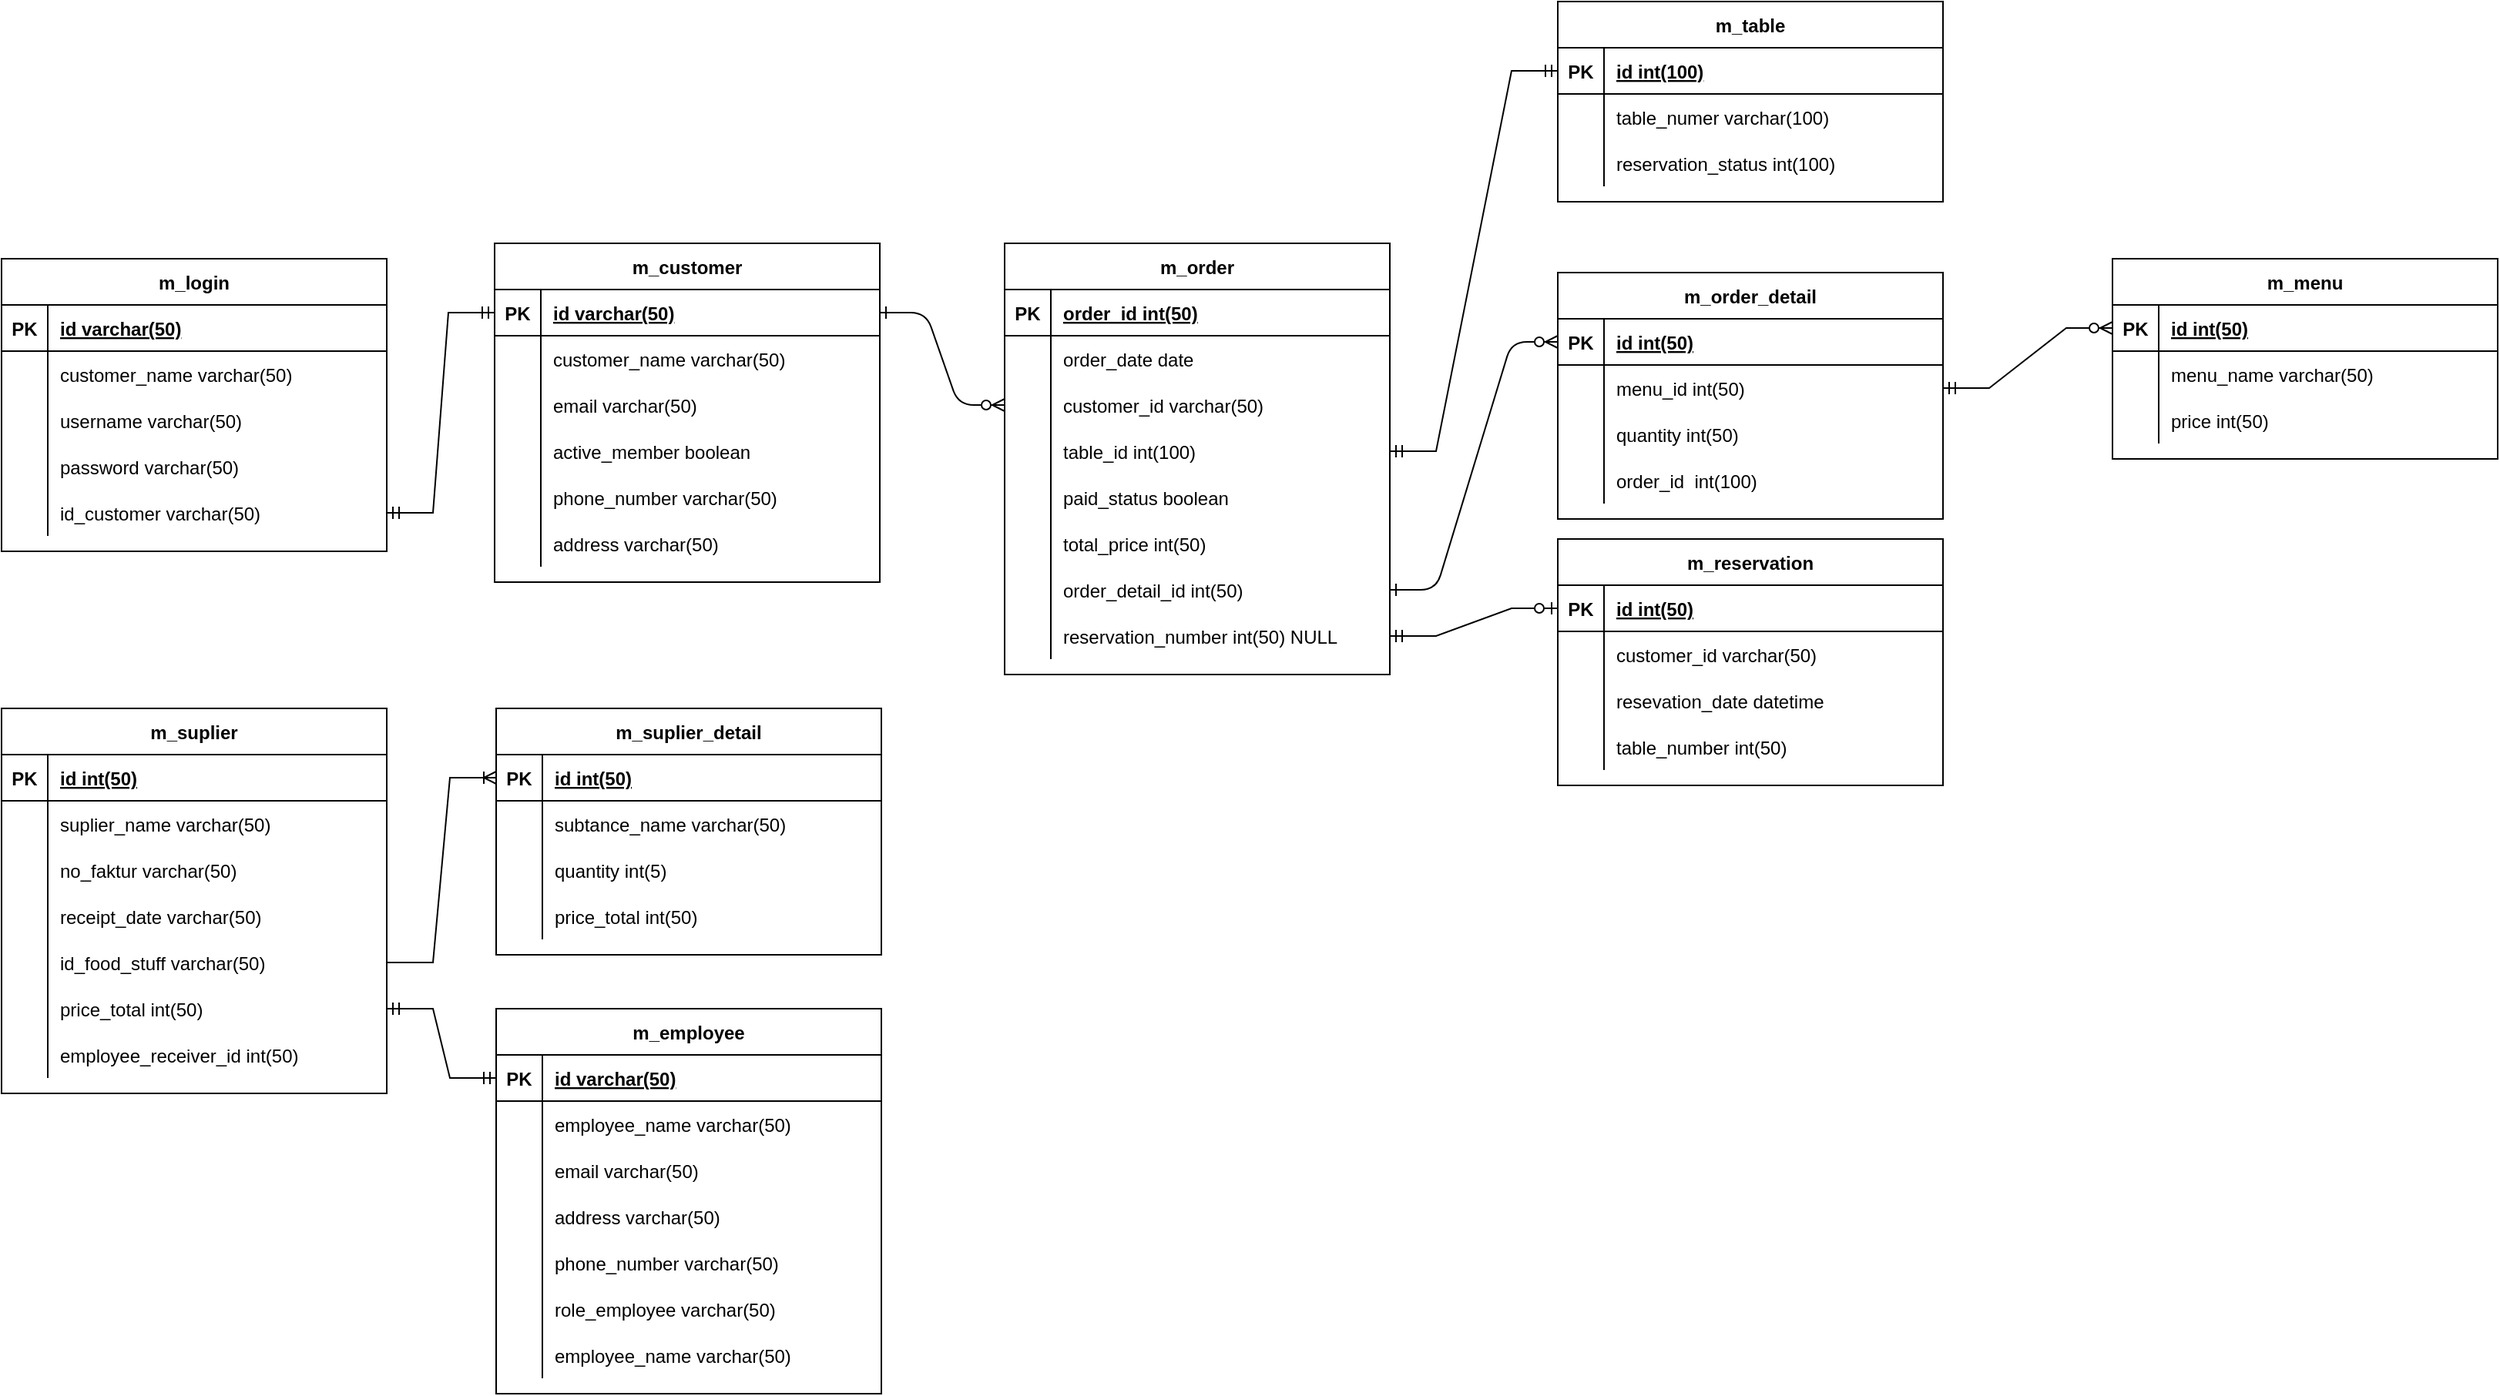<mxfile version="20.3.0" type="device"><diagram id="R2lEEEUBdFMjLlhIrx00" name="Page-1"><mxGraphModel dx="188" dy="641" grid="1" gridSize="10" guides="1" tooltips="1" connect="1" arrows="1" fold="1" page="1" pageScale="1" pageWidth="850" pageHeight="1100" math="0" shadow="0" extFonts="Permanent Marker^https://fonts.googleapis.com/css?family=Permanent+Marker"><root><mxCell id="0"/><mxCell id="1" parent="0"/><mxCell id="PBXeIhSwHvJEunUnLuD1-1" value="" style="edgeStyle=entityRelationEdgeStyle;endArrow=ERzeroToMany;startArrow=ERone;endFill=1;startFill=0;entryX=0;entryY=0.5;entryDx=0;entryDy=0;" parent="1" source="PBXeIhSwHvJEunUnLuD1-24" target="PBXeIhSwHvJEunUnLuD1-419" edge="1"><mxGeometry width="100" height="100" relative="1" as="geometry"><mxPoint x="1440" y="823" as="sourcePoint"/><mxPoint x="1550" y="298.0" as="targetPoint"/></mxGeometry></mxCell><mxCell id="PBXeIhSwHvJEunUnLuD1-2" value="" style="edgeStyle=entityRelationEdgeStyle;endArrow=ERzeroToMany;startArrow=ERone;endFill=1;startFill=0;exitX=1;exitY=0.5;exitDx=0;exitDy=0;" parent="1" source="PBXeIhSwHvJEunUnLuD1-423" target="PBXeIhSwHvJEunUnLuD1-14" edge="1"><mxGeometry width="100" height="100" relative="1" as="geometry"><mxPoint x="1500" y="283" as="sourcePoint"/><mxPoint x="1560" y="308" as="targetPoint"/></mxGeometry></mxCell><mxCell id="PBXeIhSwHvJEunUnLuD1-3" value="m_order" style="shape=table;startSize=30;container=1;collapsible=1;childLayout=tableLayout;fixedRows=1;rowLines=0;fontStyle=1;align=center;resizeLast=1;" parent="1" vertex="1"><mxGeometry x="1551" y="223" width="250" height="280" as="geometry"/></mxCell><mxCell id="PBXeIhSwHvJEunUnLuD1-4" value="" style="shape=partialRectangle;collapsible=0;dropTarget=0;pointerEvents=0;fillColor=none;points=[[0,0.5],[1,0.5]];portConstraint=eastwest;top=0;left=0;right=0;bottom=1;" parent="PBXeIhSwHvJEunUnLuD1-3" vertex="1"><mxGeometry y="30" width="250" height="30" as="geometry"/></mxCell><mxCell id="PBXeIhSwHvJEunUnLuD1-5" value="PK" style="shape=partialRectangle;overflow=hidden;connectable=0;fillColor=none;top=0;left=0;bottom=0;right=0;fontStyle=1;" parent="PBXeIhSwHvJEunUnLuD1-4" vertex="1"><mxGeometry width="30" height="30" as="geometry"><mxRectangle width="30" height="30" as="alternateBounds"/></mxGeometry></mxCell><mxCell id="PBXeIhSwHvJEunUnLuD1-6" value="order_id int(50)" style="shape=partialRectangle;overflow=hidden;connectable=0;fillColor=none;top=0;left=0;bottom=0;right=0;align=left;spacingLeft=6;fontStyle=5;" parent="PBXeIhSwHvJEunUnLuD1-4" vertex="1"><mxGeometry x="30" width="220" height="30" as="geometry"><mxRectangle width="220" height="30" as="alternateBounds"/></mxGeometry></mxCell><mxCell id="PBXeIhSwHvJEunUnLuD1-10" value="" style="shape=partialRectangle;collapsible=0;dropTarget=0;pointerEvents=0;fillColor=none;points=[[0,0.5],[1,0.5]];portConstraint=eastwest;top=0;left=0;right=0;bottom=0;" parent="PBXeIhSwHvJEunUnLuD1-3" vertex="1"><mxGeometry y="60" width="250" height="30" as="geometry"/></mxCell><mxCell id="PBXeIhSwHvJEunUnLuD1-11" value="" style="shape=partialRectangle;overflow=hidden;connectable=0;fillColor=none;top=0;left=0;bottom=0;right=0;" parent="PBXeIhSwHvJEunUnLuD1-10" vertex="1"><mxGeometry width="30" height="30" as="geometry"><mxRectangle width="30" height="30" as="alternateBounds"/></mxGeometry></mxCell><mxCell id="PBXeIhSwHvJEunUnLuD1-12" value="order_date date " style="shape=partialRectangle;overflow=hidden;connectable=0;fillColor=none;top=0;left=0;bottom=0;right=0;align=left;spacingLeft=6;" parent="PBXeIhSwHvJEunUnLuD1-10" vertex="1"><mxGeometry x="30" width="220" height="30" as="geometry"><mxRectangle width="220" height="30" as="alternateBounds"/></mxGeometry></mxCell><mxCell id="PBXeIhSwHvJEunUnLuD1-419" style="shape=partialRectangle;collapsible=0;dropTarget=0;pointerEvents=0;fillColor=none;points=[[0,0.5],[1,0.5]];portConstraint=eastwest;top=0;left=0;right=0;bottom=0;" parent="PBXeIhSwHvJEunUnLuD1-3" vertex="1"><mxGeometry y="90" width="250" height="30" as="geometry"/></mxCell><mxCell id="PBXeIhSwHvJEunUnLuD1-420" style="shape=partialRectangle;overflow=hidden;connectable=0;fillColor=none;top=0;left=0;bottom=0;right=0;" parent="PBXeIhSwHvJEunUnLuD1-419" vertex="1"><mxGeometry width="30" height="30" as="geometry"><mxRectangle width="30" height="30" as="alternateBounds"/></mxGeometry></mxCell><mxCell id="PBXeIhSwHvJEunUnLuD1-421" value="customer_id varchar(50)" style="shape=partialRectangle;overflow=hidden;connectable=0;fillColor=none;top=0;left=0;bottom=0;right=0;align=left;spacingLeft=6;" parent="PBXeIhSwHvJEunUnLuD1-419" vertex="1"><mxGeometry x="30" width="220" height="30" as="geometry"><mxRectangle width="220" height="30" as="alternateBounds"/></mxGeometry></mxCell><mxCell id="PBXeIhSwHvJEunUnLuD1-416" style="shape=partialRectangle;collapsible=0;dropTarget=0;pointerEvents=0;fillColor=none;points=[[0,0.5],[1,0.5]];portConstraint=eastwest;top=0;left=0;right=0;bottom=0;" parent="PBXeIhSwHvJEunUnLuD1-3" vertex="1"><mxGeometry y="120" width="250" height="30" as="geometry"/></mxCell><mxCell id="PBXeIhSwHvJEunUnLuD1-417" style="shape=partialRectangle;overflow=hidden;connectable=0;fillColor=none;top=0;left=0;bottom=0;right=0;" parent="PBXeIhSwHvJEunUnLuD1-416" vertex="1"><mxGeometry width="30" height="30" as="geometry"><mxRectangle width="30" height="30" as="alternateBounds"/></mxGeometry></mxCell><mxCell id="PBXeIhSwHvJEunUnLuD1-418" value="table_id int(100)" style="shape=partialRectangle;overflow=hidden;connectable=0;fillColor=none;top=0;left=0;bottom=0;right=0;align=left;spacingLeft=6;" parent="PBXeIhSwHvJEunUnLuD1-416" vertex="1"><mxGeometry x="30" width="220" height="30" as="geometry"><mxRectangle width="220" height="30" as="alternateBounds"/></mxGeometry></mxCell><mxCell id="PBXeIhSwHvJEunUnLuD1-413" style="shape=partialRectangle;collapsible=0;dropTarget=0;pointerEvents=0;fillColor=none;points=[[0,0.5],[1,0.5]];portConstraint=eastwest;top=0;left=0;right=0;bottom=0;" parent="PBXeIhSwHvJEunUnLuD1-3" vertex="1"><mxGeometry y="150" width="250" height="30" as="geometry"/></mxCell><mxCell id="PBXeIhSwHvJEunUnLuD1-414" style="shape=partialRectangle;overflow=hidden;connectable=0;fillColor=none;top=0;left=0;bottom=0;right=0;" parent="PBXeIhSwHvJEunUnLuD1-413" vertex="1"><mxGeometry width="30" height="30" as="geometry"><mxRectangle width="30" height="30" as="alternateBounds"/></mxGeometry></mxCell><mxCell id="PBXeIhSwHvJEunUnLuD1-415" value="paid_status boolean" style="shape=partialRectangle;overflow=hidden;connectable=0;fillColor=none;top=0;left=0;bottom=0;right=0;align=left;spacingLeft=6;" parent="PBXeIhSwHvJEunUnLuD1-413" vertex="1"><mxGeometry x="30" width="220" height="30" as="geometry"><mxRectangle width="220" height="30" as="alternateBounds"/></mxGeometry></mxCell><mxCell id="PBXeIhSwHvJEunUnLuD1-410" style="shape=partialRectangle;collapsible=0;dropTarget=0;pointerEvents=0;fillColor=none;points=[[0,0.5],[1,0.5]];portConstraint=eastwest;top=0;left=0;right=0;bottom=0;" parent="PBXeIhSwHvJEunUnLuD1-3" vertex="1"><mxGeometry y="180" width="250" height="30" as="geometry"/></mxCell><mxCell id="PBXeIhSwHvJEunUnLuD1-411" style="shape=partialRectangle;overflow=hidden;connectable=0;fillColor=none;top=0;left=0;bottom=0;right=0;" parent="PBXeIhSwHvJEunUnLuD1-410" vertex="1"><mxGeometry width="30" height="30" as="geometry"><mxRectangle width="30" height="30" as="alternateBounds"/></mxGeometry></mxCell><mxCell id="PBXeIhSwHvJEunUnLuD1-412" value="total_price int(50)" style="shape=partialRectangle;overflow=hidden;connectable=0;fillColor=none;top=0;left=0;bottom=0;right=0;align=left;spacingLeft=6;" parent="PBXeIhSwHvJEunUnLuD1-410" vertex="1"><mxGeometry x="30" width="220" height="30" as="geometry"><mxRectangle width="220" height="30" as="alternateBounds"/></mxGeometry></mxCell><mxCell id="PBXeIhSwHvJEunUnLuD1-423" style="shape=partialRectangle;collapsible=0;dropTarget=0;pointerEvents=0;fillColor=none;points=[[0,0.5],[1,0.5]];portConstraint=eastwest;top=0;left=0;right=0;bottom=0;" parent="PBXeIhSwHvJEunUnLuD1-3" vertex="1"><mxGeometry y="210" width="250" height="30" as="geometry"/></mxCell><mxCell id="PBXeIhSwHvJEunUnLuD1-424" style="shape=partialRectangle;overflow=hidden;connectable=0;fillColor=none;top=0;left=0;bottom=0;right=0;" parent="PBXeIhSwHvJEunUnLuD1-423" vertex="1"><mxGeometry width="30" height="30" as="geometry"><mxRectangle width="30" height="30" as="alternateBounds"/></mxGeometry></mxCell><mxCell id="PBXeIhSwHvJEunUnLuD1-425" value="order_detail_id int(50)" style="shape=partialRectangle;overflow=hidden;connectable=0;fillColor=none;top=0;left=0;bottom=0;right=0;align=left;spacingLeft=6;" parent="PBXeIhSwHvJEunUnLuD1-423" vertex="1"><mxGeometry x="30" width="220" height="30" as="geometry"><mxRectangle width="220" height="30" as="alternateBounds"/></mxGeometry></mxCell><mxCell id="PBXeIhSwHvJEunUnLuD1-453" style="shape=partialRectangle;collapsible=0;dropTarget=0;pointerEvents=0;fillColor=none;points=[[0,0.5],[1,0.5]];portConstraint=eastwest;top=0;left=0;right=0;bottom=0;" parent="PBXeIhSwHvJEunUnLuD1-3" vertex="1"><mxGeometry y="240" width="250" height="30" as="geometry"/></mxCell><mxCell id="PBXeIhSwHvJEunUnLuD1-454" style="shape=partialRectangle;overflow=hidden;connectable=0;fillColor=none;top=0;left=0;bottom=0;right=0;" parent="PBXeIhSwHvJEunUnLuD1-453" vertex="1"><mxGeometry width="30" height="30" as="geometry"><mxRectangle width="30" height="30" as="alternateBounds"/></mxGeometry></mxCell><mxCell id="PBXeIhSwHvJEunUnLuD1-455" value="reservation_number int(50) NULL" style="shape=partialRectangle;overflow=hidden;connectable=0;fillColor=none;top=0;left=0;bottom=0;right=0;align=left;spacingLeft=6;" parent="PBXeIhSwHvJEunUnLuD1-453" vertex="1"><mxGeometry x="30" width="220" height="30" as="geometry"><mxRectangle width="220" height="30" as="alternateBounds"/></mxGeometry></mxCell><mxCell id="PBXeIhSwHvJEunUnLuD1-13" value="m_order_detail" style="shape=table;startSize=30;container=1;collapsible=1;childLayout=tableLayout;fixedRows=1;rowLines=0;fontStyle=1;align=center;resizeLast=1;" parent="1" vertex="1"><mxGeometry x="1910" y="242" width="250" height="160" as="geometry"/></mxCell><mxCell id="PBXeIhSwHvJEunUnLuD1-14" value="" style="shape=partialRectangle;collapsible=0;dropTarget=0;pointerEvents=0;fillColor=none;points=[[0,0.5],[1,0.5]];portConstraint=eastwest;top=0;left=0;right=0;bottom=1;" parent="PBXeIhSwHvJEunUnLuD1-13" vertex="1"><mxGeometry y="30" width="250" height="30" as="geometry"/></mxCell><mxCell id="PBXeIhSwHvJEunUnLuD1-15" value="PK" style="shape=partialRectangle;overflow=hidden;connectable=0;fillColor=none;top=0;left=0;bottom=0;right=0;fontStyle=1;" parent="PBXeIhSwHvJEunUnLuD1-14" vertex="1"><mxGeometry width="30" height="30" as="geometry"><mxRectangle width="30" height="30" as="alternateBounds"/></mxGeometry></mxCell><mxCell id="PBXeIhSwHvJEunUnLuD1-16" value="id int(50)" style="shape=partialRectangle;overflow=hidden;connectable=0;fillColor=none;top=0;left=0;bottom=0;right=0;align=left;spacingLeft=6;fontStyle=5;" parent="PBXeIhSwHvJEunUnLuD1-14" vertex="1"><mxGeometry x="30" width="220" height="30" as="geometry"><mxRectangle width="220" height="30" as="alternateBounds"/></mxGeometry></mxCell><mxCell id="PBXeIhSwHvJEunUnLuD1-17" value="" style="shape=partialRectangle;collapsible=0;dropTarget=0;pointerEvents=0;fillColor=none;points=[[0,0.5],[1,0.5]];portConstraint=eastwest;top=0;left=0;right=0;bottom=0;" parent="PBXeIhSwHvJEunUnLuD1-13" vertex="1"><mxGeometry y="60" width="250" height="30" as="geometry"/></mxCell><mxCell id="PBXeIhSwHvJEunUnLuD1-18" value="" style="shape=partialRectangle;overflow=hidden;connectable=0;fillColor=none;top=0;left=0;bottom=0;right=0;" parent="PBXeIhSwHvJEunUnLuD1-17" vertex="1"><mxGeometry width="30" height="30" as="geometry"><mxRectangle width="30" height="30" as="alternateBounds"/></mxGeometry></mxCell><mxCell id="PBXeIhSwHvJEunUnLuD1-19" value="menu_id int(50)" style="shape=partialRectangle;overflow=hidden;connectable=0;fillColor=none;top=0;left=0;bottom=0;right=0;align=left;spacingLeft=6;" parent="PBXeIhSwHvJEunUnLuD1-17" vertex="1"><mxGeometry x="30" width="220" height="30" as="geometry"><mxRectangle width="220" height="30" as="alternateBounds"/></mxGeometry></mxCell><mxCell id="PBXeIhSwHvJEunUnLuD1-20" value="" style="shape=partialRectangle;collapsible=0;dropTarget=0;pointerEvents=0;fillColor=none;points=[[0,0.5],[1,0.5]];portConstraint=eastwest;top=0;left=0;right=0;bottom=0;" parent="PBXeIhSwHvJEunUnLuD1-13" vertex="1"><mxGeometry y="90" width="250" height="30" as="geometry"/></mxCell><mxCell id="PBXeIhSwHvJEunUnLuD1-21" value="" style="shape=partialRectangle;overflow=hidden;connectable=0;fillColor=none;top=0;left=0;bottom=0;right=0;" parent="PBXeIhSwHvJEunUnLuD1-20" vertex="1"><mxGeometry width="30" height="30" as="geometry"><mxRectangle width="30" height="30" as="alternateBounds"/></mxGeometry></mxCell><mxCell id="PBXeIhSwHvJEunUnLuD1-22" value="quantity int(50)" style="shape=partialRectangle;overflow=hidden;connectable=0;fillColor=none;top=0;left=0;bottom=0;right=0;align=left;spacingLeft=6;" parent="PBXeIhSwHvJEunUnLuD1-20" vertex="1"><mxGeometry x="30" width="220" height="30" as="geometry"><mxRectangle width="220" height="30" as="alternateBounds"/></mxGeometry></mxCell><mxCell id="Tgcuxp7xXhAvDJFT4mV--7" style="shape=partialRectangle;collapsible=0;dropTarget=0;pointerEvents=0;fillColor=none;points=[[0,0.5],[1,0.5]];portConstraint=eastwest;top=0;left=0;right=0;bottom=0;" parent="PBXeIhSwHvJEunUnLuD1-13" vertex="1"><mxGeometry y="120" width="250" height="30" as="geometry"/></mxCell><mxCell id="Tgcuxp7xXhAvDJFT4mV--8" style="shape=partialRectangle;overflow=hidden;connectable=0;fillColor=none;top=0;left=0;bottom=0;right=0;" parent="Tgcuxp7xXhAvDJFT4mV--7" vertex="1"><mxGeometry width="30" height="30" as="geometry"><mxRectangle width="30" height="30" as="alternateBounds"/></mxGeometry></mxCell><mxCell id="Tgcuxp7xXhAvDJFT4mV--9" value="order_id  int(100)" style="shape=partialRectangle;overflow=hidden;connectable=0;fillColor=none;top=0;left=0;bottom=0;right=0;align=left;spacingLeft=6;" parent="Tgcuxp7xXhAvDJFT4mV--7" vertex="1"><mxGeometry x="30" width="220" height="30" as="geometry"><mxRectangle width="220" height="30" as="alternateBounds"/></mxGeometry></mxCell><mxCell id="PBXeIhSwHvJEunUnLuD1-23" value="m_customer" style="shape=table;startSize=30;container=1;collapsible=1;childLayout=tableLayout;fixedRows=1;rowLines=0;fontStyle=1;align=center;resizeLast=1;" parent="1" vertex="1"><mxGeometry x="1220" y="223" width="250" height="220" as="geometry"><mxRectangle x="990" y="710" width="110" height="30" as="alternateBounds"/></mxGeometry></mxCell><mxCell id="PBXeIhSwHvJEunUnLuD1-24" value="" style="shape=partialRectangle;collapsible=0;dropTarget=0;pointerEvents=0;fillColor=none;points=[[0,0.5],[1,0.5]];portConstraint=eastwest;top=0;left=0;right=0;bottom=1;" parent="PBXeIhSwHvJEunUnLuD1-23" vertex="1"><mxGeometry y="30" width="250" height="30" as="geometry"/></mxCell><mxCell id="PBXeIhSwHvJEunUnLuD1-25" value="PK" style="shape=partialRectangle;overflow=hidden;connectable=0;fillColor=none;top=0;left=0;bottom=0;right=0;fontStyle=1;" parent="PBXeIhSwHvJEunUnLuD1-24" vertex="1"><mxGeometry width="30" height="30" as="geometry"><mxRectangle width="30" height="30" as="alternateBounds"/></mxGeometry></mxCell><mxCell id="PBXeIhSwHvJEunUnLuD1-26" value="id varchar(50)" style="shape=partialRectangle;overflow=hidden;connectable=0;fillColor=none;top=0;left=0;bottom=0;right=0;align=left;spacingLeft=6;fontStyle=5;" parent="PBXeIhSwHvJEunUnLuD1-24" vertex="1"><mxGeometry x="30" width="220" height="30" as="geometry"><mxRectangle width="220" height="30" as="alternateBounds"/></mxGeometry></mxCell><mxCell id="PBXeIhSwHvJEunUnLuD1-27" value="" style="shape=partialRectangle;collapsible=0;dropTarget=0;pointerEvents=0;fillColor=none;points=[[0,0.5],[1,0.5]];portConstraint=eastwest;top=0;left=0;right=0;bottom=0;" parent="PBXeIhSwHvJEunUnLuD1-23" vertex="1"><mxGeometry y="60" width="250" height="30" as="geometry"/></mxCell><mxCell id="PBXeIhSwHvJEunUnLuD1-28" value="" style="shape=partialRectangle;overflow=hidden;connectable=0;fillColor=none;top=0;left=0;bottom=0;right=0;" parent="PBXeIhSwHvJEunUnLuD1-27" vertex="1"><mxGeometry width="30" height="30" as="geometry"><mxRectangle width="30" height="30" as="alternateBounds"/></mxGeometry></mxCell><mxCell id="PBXeIhSwHvJEunUnLuD1-29" value="customer_name varchar(50) " style="shape=partialRectangle;overflow=hidden;connectable=0;fillColor=none;top=0;left=0;bottom=0;right=0;align=left;spacingLeft=6;" parent="PBXeIhSwHvJEunUnLuD1-27" vertex="1"><mxGeometry x="30" width="220" height="30" as="geometry"><mxRectangle width="220" height="30" as="alternateBounds"/></mxGeometry></mxCell><mxCell id="PBXeIhSwHvJEunUnLuD1-191" style="shape=partialRectangle;collapsible=0;dropTarget=0;pointerEvents=0;fillColor=none;points=[[0,0.5],[1,0.5]];portConstraint=eastwest;top=0;left=0;right=0;bottom=0;" parent="PBXeIhSwHvJEunUnLuD1-23" vertex="1"><mxGeometry y="90" width="250" height="30" as="geometry"/></mxCell><mxCell id="PBXeIhSwHvJEunUnLuD1-192" style="shape=partialRectangle;overflow=hidden;connectable=0;fillColor=none;top=0;left=0;bottom=0;right=0;" parent="PBXeIhSwHvJEunUnLuD1-191" vertex="1"><mxGeometry width="30" height="30" as="geometry"><mxRectangle width="30" height="30" as="alternateBounds"/></mxGeometry></mxCell><mxCell id="PBXeIhSwHvJEunUnLuD1-193" style="shape=partialRectangle;overflow=hidden;connectable=0;fillColor=none;top=0;left=0;bottom=0;right=0;align=left;spacingLeft=6;" parent="PBXeIhSwHvJEunUnLuD1-191" vertex="1"><mxGeometry x="30" width="220" height="30" as="geometry"><mxRectangle width="220" height="30" as="alternateBounds"/></mxGeometry></mxCell><mxCell id="PBXeIhSwHvJEunUnLuD1-194" style="shape=partialRectangle;collapsible=0;dropTarget=0;pointerEvents=0;fillColor=none;points=[[0,0.5],[1,0.5]];portConstraint=eastwest;top=0;left=0;right=0;bottom=0;" parent="PBXeIhSwHvJEunUnLuD1-23" vertex="1"><mxGeometry y="120" width="250" height="30" as="geometry"/></mxCell><mxCell id="PBXeIhSwHvJEunUnLuD1-195" style="shape=partialRectangle;overflow=hidden;connectable=0;fillColor=none;top=0;left=0;bottom=0;right=0;" parent="PBXeIhSwHvJEunUnLuD1-194" vertex="1"><mxGeometry width="30" height="30" as="geometry"><mxRectangle width="30" height="30" as="alternateBounds"/></mxGeometry></mxCell><mxCell id="PBXeIhSwHvJEunUnLuD1-196" style="shape=partialRectangle;overflow=hidden;connectable=0;fillColor=none;top=0;left=0;bottom=0;right=0;align=left;spacingLeft=6;" parent="PBXeIhSwHvJEunUnLuD1-194" vertex="1"><mxGeometry x="30" width="220" height="30" as="geometry"><mxRectangle width="220" height="30" as="alternateBounds"/></mxGeometry></mxCell><mxCell id="PBXeIhSwHvJEunUnLuD1-197" style="shape=partialRectangle;collapsible=0;dropTarget=0;pointerEvents=0;fillColor=none;points=[[0,0.5],[1,0.5]];portConstraint=eastwest;top=0;left=0;right=0;bottom=0;" parent="PBXeIhSwHvJEunUnLuD1-23" vertex="1"><mxGeometry y="150" width="250" height="30" as="geometry"/></mxCell><mxCell id="PBXeIhSwHvJEunUnLuD1-198" style="shape=partialRectangle;overflow=hidden;connectable=0;fillColor=none;top=0;left=0;bottom=0;right=0;" parent="PBXeIhSwHvJEunUnLuD1-197" vertex="1"><mxGeometry width="30" height="30" as="geometry"><mxRectangle width="30" height="30" as="alternateBounds"/></mxGeometry></mxCell><mxCell id="PBXeIhSwHvJEunUnLuD1-199" style="shape=partialRectangle;overflow=hidden;connectable=0;fillColor=none;top=0;left=0;bottom=0;right=0;align=left;spacingLeft=6;" parent="PBXeIhSwHvJEunUnLuD1-197" vertex="1"><mxGeometry x="30" width="220" height="30" as="geometry"><mxRectangle width="220" height="30" as="alternateBounds"/></mxGeometry></mxCell><mxCell id="PBXeIhSwHvJEunUnLuD1-202" style="shape=partialRectangle;collapsible=0;dropTarget=0;pointerEvents=0;fillColor=none;points=[[0,0.5],[1,0.5]];portConstraint=eastwest;top=0;left=0;right=0;bottom=0;" parent="PBXeIhSwHvJEunUnLuD1-23" vertex="1"><mxGeometry y="180" width="250" height="30" as="geometry"/></mxCell><mxCell id="PBXeIhSwHvJEunUnLuD1-203" style="shape=partialRectangle;overflow=hidden;connectable=0;fillColor=none;top=0;left=0;bottom=0;right=0;" parent="PBXeIhSwHvJEunUnLuD1-202" vertex="1"><mxGeometry width="30" height="30" as="geometry"><mxRectangle width="30" height="30" as="alternateBounds"/></mxGeometry></mxCell><mxCell id="PBXeIhSwHvJEunUnLuD1-204" style="shape=partialRectangle;overflow=hidden;connectable=0;fillColor=none;top=0;left=0;bottom=0;right=0;align=left;spacingLeft=6;" parent="PBXeIhSwHvJEunUnLuD1-202" vertex="1"><mxGeometry x="30" width="220" height="30" as="geometry"><mxRectangle width="220" height="30" as="alternateBounds"/></mxGeometry></mxCell><mxCell id="PBXeIhSwHvJEunUnLuD1-135" value="m_menu" style="shape=table;startSize=30;container=1;collapsible=1;childLayout=tableLayout;fixedRows=1;rowLines=0;fontStyle=1;align=center;resizeLast=1;" parent="1" vertex="1"><mxGeometry x="2270" y="233" width="250" height="130" as="geometry"/></mxCell><mxCell id="PBXeIhSwHvJEunUnLuD1-136" value="" style="shape=partialRectangle;collapsible=0;dropTarget=0;pointerEvents=0;fillColor=none;points=[[0,0.5],[1,0.5]];portConstraint=eastwest;top=0;left=0;right=0;bottom=1;" parent="PBXeIhSwHvJEunUnLuD1-135" vertex="1"><mxGeometry y="30" width="250" height="30" as="geometry"/></mxCell><mxCell id="PBXeIhSwHvJEunUnLuD1-137" value="PK" style="shape=partialRectangle;overflow=hidden;connectable=0;fillColor=none;top=0;left=0;bottom=0;right=0;fontStyle=1;" parent="PBXeIhSwHvJEunUnLuD1-136" vertex="1"><mxGeometry width="30" height="30" as="geometry"><mxRectangle width="30" height="30" as="alternateBounds"/></mxGeometry></mxCell><mxCell id="PBXeIhSwHvJEunUnLuD1-138" value="id int(50)" style="shape=partialRectangle;overflow=hidden;connectable=0;fillColor=none;top=0;left=0;bottom=0;right=0;align=left;spacingLeft=6;fontStyle=5;" parent="PBXeIhSwHvJEunUnLuD1-136" vertex="1"><mxGeometry x="30" width="220" height="30" as="geometry"><mxRectangle width="220" height="30" as="alternateBounds"/></mxGeometry></mxCell><mxCell id="PBXeIhSwHvJEunUnLuD1-139" value="" style="shape=partialRectangle;collapsible=0;dropTarget=0;pointerEvents=0;fillColor=none;points=[[0,0.5],[1,0.5]];portConstraint=eastwest;top=0;left=0;right=0;bottom=0;" parent="PBXeIhSwHvJEunUnLuD1-135" vertex="1"><mxGeometry y="60" width="250" height="30" as="geometry"/></mxCell><mxCell id="PBXeIhSwHvJEunUnLuD1-140" value="" style="shape=partialRectangle;overflow=hidden;connectable=0;fillColor=none;top=0;left=0;bottom=0;right=0;" parent="PBXeIhSwHvJEunUnLuD1-139" vertex="1"><mxGeometry width="30" height="30" as="geometry"><mxRectangle width="30" height="30" as="alternateBounds"/></mxGeometry></mxCell><mxCell id="PBXeIhSwHvJEunUnLuD1-141" value="menu_name varchar(50)" style="shape=partialRectangle;overflow=hidden;connectable=0;fillColor=none;top=0;left=0;bottom=0;right=0;align=left;spacingLeft=6;" parent="PBXeIhSwHvJEunUnLuD1-139" vertex="1"><mxGeometry x="30" width="220" height="30" as="geometry"><mxRectangle width="220" height="30" as="alternateBounds"/></mxGeometry></mxCell><mxCell id="PBXeIhSwHvJEunUnLuD1-381" style="shape=partialRectangle;collapsible=0;dropTarget=0;pointerEvents=0;fillColor=none;points=[[0,0.5],[1,0.5]];portConstraint=eastwest;top=0;left=0;right=0;bottom=0;" parent="PBXeIhSwHvJEunUnLuD1-135" vertex="1"><mxGeometry y="90" width="250" height="30" as="geometry"/></mxCell><mxCell id="PBXeIhSwHvJEunUnLuD1-382" style="shape=partialRectangle;overflow=hidden;connectable=0;fillColor=none;top=0;left=0;bottom=0;right=0;" parent="PBXeIhSwHvJEunUnLuD1-381" vertex="1"><mxGeometry width="30" height="30" as="geometry"><mxRectangle width="30" height="30" as="alternateBounds"/></mxGeometry></mxCell><mxCell id="PBXeIhSwHvJEunUnLuD1-383" value="price int(50)" style="shape=partialRectangle;overflow=hidden;connectable=0;fillColor=none;top=0;left=0;bottom=0;right=0;align=left;spacingLeft=6;" parent="PBXeIhSwHvJEunUnLuD1-381" vertex="1"><mxGeometry x="30" width="220" height="30" as="geometry"><mxRectangle width="220" height="30" as="alternateBounds"/></mxGeometry></mxCell><mxCell id="PBXeIhSwHvJEunUnLuD1-149" value="m_suplier" style="shape=table;startSize=30;container=1;collapsible=1;childLayout=tableLayout;fixedRows=1;rowLines=0;fontStyle=1;align=center;resizeLast=1;" parent="1" vertex="1"><mxGeometry x="900" y="525" width="250" height="250" as="geometry"/></mxCell><mxCell id="PBXeIhSwHvJEunUnLuD1-150" value="" style="shape=partialRectangle;collapsible=0;dropTarget=0;pointerEvents=0;fillColor=none;points=[[0,0.5],[1,0.5]];portConstraint=eastwest;top=0;left=0;right=0;bottom=1;" parent="PBXeIhSwHvJEunUnLuD1-149" vertex="1"><mxGeometry y="30" width="250" height="30" as="geometry"/></mxCell><mxCell id="PBXeIhSwHvJEunUnLuD1-151" value="PK" style="shape=partialRectangle;overflow=hidden;connectable=0;fillColor=none;top=0;left=0;bottom=0;right=0;fontStyle=1;" parent="PBXeIhSwHvJEunUnLuD1-150" vertex="1"><mxGeometry width="30" height="30" as="geometry"><mxRectangle width="30" height="30" as="alternateBounds"/></mxGeometry></mxCell><mxCell id="PBXeIhSwHvJEunUnLuD1-152" value="id int(50)" style="shape=partialRectangle;overflow=hidden;connectable=0;fillColor=none;top=0;left=0;bottom=0;right=0;align=left;spacingLeft=6;fontStyle=5;" parent="PBXeIhSwHvJEunUnLuD1-150" vertex="1"><mxGeometry x="30" width="220" height="30" as="geometry"><mxRectangle width="220" height="30" as="alternateBounds"/></mxGeometry></mxCell><mxCell id="PBXeIhSwHvJEunUnLuD1-320" style="shape=partialRectangle;collapsible=0;dropTarget=0;pointerEvents=0;fillColor=none;points=[[0,0.5],[1,0.5]];portConstraint=eastwest;top=0;left=0;right=0;bottom=0;" parent="PBXeIhSwHvJEunUnLuD1-149" vertex="1"><mxGeometry y="60" width="250" height="30" as="geometry"/></mxCell><mxCell id="PBXeIhSwHvJEunUnLuD1-321" style="shape=partialRectangle;overflow=hidden;connectable=0;fillColor=none;top=0;left=0;bottom=0;right=0;" parent="PBXeIhSwHvJEunUnLuD1-320" vertex="1"><mxGeometry width="30" height="30" as="geometry"><mxRectangle width="30" height="30" as="alternateBounds"/></mxGeometry></mxCell><mxCell id="PBXeIhSwHvJEunUnLuD1-322" value="suplier_name varchar(50)" style="shape=partialRectangle;overflow=hidden;connectable=0;fillColor=none;top=0;left=0;bottom=0;right=0;align=left;spacingLeft=6;" parent="PBXeIhSwHvJEunUnLuD1-320" vertex="1"><mxGeometry x="30" width="220" height="30" as="geometry"><mxRectangle width="220" height="30" as="alternateBounds"/></mxGeometry></mxCell><mxCell id="PBXeIhSwHvJEunUnLuD1-153" value="" style="shape=partialRectangle;collapsible=0;dropTarget=0;pointerEvents=0;fillColor=none;points=[[0,0.5],[1,0.5]];portConstraint=eastwest;top=0;left=0;right=0;bottom=0;" parent="PBXeIhSwHvJEunUnLuD1-149" vertex="1"><mxGeometry y="90" width="250" height="30" as="geometry"/></mxCell><mxCell id="PBXeIhSwHvJEunUnLuD1-154" value="" style="shape=partialRectangle;overflow=hidden;connectable=0;fillColor=none;top=0;left=0;bottom=0;right=0;" parent="PBXeIhSwHvJEunUnLuD1-153" vertex="1"><mxGeometry width="30" height="30" as="geometry"><mxRectangle width="30" height="30" as="alternateBounds"/></mxGeometry></mxCell><mxCell id="PBXeIhSwHvJEunUnLuD1-155" value="no_faktur varchar(50)" style="shape=partialRectangle;overflow=hidden;connectable=0;fillColor=none;top=0;left=0;bottom=0;right=0;align=left;spacingLeft=6;" parent="PBXeIhSwHvJEunUnLuD1-153" vertex="1"><mxGeometry x="30" width="220" height="30" as="geometry"><mxRectangle width="220" height="30" as="alternateBounds"/></mxGeometry></mxCell><mxCell id="PBXeIhSwHvJEunUnLuD1-324" style="shape=partialRectangle;collapsible=0;dropTarget=0;pointerEvents=0;fillColor=none;points=[[0,0.5],[1,0.5]];portConstraint=eastwest;top=0;left=0;right=0;bottom=0;" parent="PBXeIhSwHvJEunUnLuD1-149" vertex="1"><mxGeometry y="120" width="250" height="30" as="geometry"/></mxCell><mxCell id="PBXeIhSwHvJEunUnLuD1-325" style="shape=partialRectangle;overflow=hidden;connectable=0;fillColor=none;top=0;left=0;bottom=0;right=0;" parent="PBXeIhSwHvJEunUnLuD1-324" vertex="1"><mxGeometry width="30" height="30" as="geometry"><mxRectangle width="30" height="30" as="alternateBounds"/></mxGeometry></mxCell><mxCell id="PBXeIhSwHvJEunUnLuD1-326" value="receipt_date varchar(50)" style="shape=partialRectangle;overflow=hidden;connectable=0;fillColor=none;top=0;left=0;bottom=0;right=0;align=left;spacingLeft=6;" parent="PBXeIhSwHvJEunUnLuD1-324" vertex="1"><mxGeometry x="30" width="220" height="30" as="geometry"><mxRectangle width="220" height="30" as="alternateBounds"/></mxGeometry></mxCell><mxCell id="PBXeIhSwHvJEunUnLuD1-328" style="shape=partialRectangle;collapsible=0;dropTarget=0;pointerEvents=0;fillColor=none;points=[[0,0.5],[1,0.5]];portConstraint=eastwest;top=0;left=0;right=0;bottom=0;" parent="PBXeIhSwHvJEunUnLuD1-149" vertex="1"><mxGeometry y="150" width="250" height="30" as="geometry"/></mxCell><mxCell id="PBXeIhSwHvJEunUnLuD1-329" style="shape=partialRectangle;overflow=hidden;connectable=0;fillColor=none;top=0;left=0;bottom=0;right=0;" parent="PBXeIhSwHvJEunUnLuD1-328" vertex="1"><mxGeometry width="30" height="30" as="geometry"><mxRectangle width="30" height="30" as="alternateBounds"/></mxGeometry></mxCell><mxCell id="PBXeIhSwHvJEunUnLuD1-330" value="id_food_stuff varchar(50)" style="shape=partialRectangle;overflow=hidden;connectable=0;fillColor=none;top=0;left=0;bottom=0;right=0;align=left;spacingLeft=6;" parent="PBXeIhSwHvJEunUnLuD1-328" vertex="1"><mxGeometry x="30" width="220" height="30" as="geometry"><mxRectangle width="220" height="30" as="alternateBounds"/></mxGeometry></mxCell><mxCell id="PBXeIhSwHvJEunUnLuD1-341" style="shape=partialRectangle;collapsible=0;dropTarget=0;pointerEvents=0;fillColor=none;points=[[0,0.5],[1,0.5]];portConstraint=eastwest;top=0;left=0;right=0;bottom=0;" parent="PBXeIhSwHvJEunUnLuD1-149" vertex="1"><mxGeometry y="180" width="250" height="30" as="geometry"/></mxCell><mxCell id="PBXeIhSwHvJEunUnLuD1-342" style="shape=partialRectangle;overflow=hidden;connectable=0;fillColor=none;top=0;left=0;bottom=0;right=0;" parent="PBXeIhSwHvJEunUnLuD1-341" vertex="1"><mxGeometry width="30" height="30" as="geometry"><mxRectangle width="30" height="30" as="alternateBounds"/></mxGeometry></mxCell><mxCell id="PBXeIhSwHvJEunUnLuD1-343" value="price_total int(50)" style="shape=partialRectangle;overflow=hidden;connectable=0;fillColor=none;top=0;left=0;bottom=0;right=0;align=left;spacingLeft=6;" parent="PBXeIhSwHvJEunUnLuD1-341" vertex="1"><mxGeometry x="30" width="220" height="30" as="geometry"><mxRectangle width="220" height="30" as="alternateBounds"/></mxGeometry></mxCell><mxCell id="PBXeIhSwHvJEunUnLuD1-458" style="shape=partialRectangle;collapsible=0;dropTarget=0;pointerEvents=0;fillColor=none;points=[[0,0.5],[1,0.5]];portConstraint=eastwest;top=0;left=0;right=0;bottom=0;" parent="PBXeIhSwHvJEunUnLuD1-149" vertex="1"><mxGeometry y="210" width="250" height="30" as="geometry"/></mxCell><mxCell id="PBXeIhSwHvJEunUnLuD1-459" style="shape=partialRectangle;overflow=hidden;connectable=0;fillColor=none;top=0;left=0;bottom=0;right=0;" parent="PBXeIhSwHvJEunUnLuD1-458" vertex="1"><mxGeometry width="30" height="30" as="geometry"><mxRectangle width="30" height="30" as="alternateBounds"/></mxGeometry></mxCell><mxCell id="PBXeIhSwHvJEunUnLuD1-460" value="employee_receiver_id int(50)" style="shape=partialRectangle;overflow=hidden;connectable=0;fillColor=none;top=0;left=0;bottom=0;right=0;align=left;spacingLeft=6;" parent="PBXeIhSwHvJEunUnLuD1-458" vertex="1"><mxGeometry x="30" width="220" height="30" as="geometry"><mxRectangle width="220" height="30" as="alternateBounds"/></mxGeometry></mxCell><mxCell id="PBXeIhSwHvJEunUnLuD1-163" value="phone_number varchar(50)" style="shape=partialRectangle;overflow=hidden;connectable=0;fillColor=none;top=0;left=0;bottom=0;right=0;align=left;spacingLeft=6;" parent="1" vertex="1"><mxGeometry x="1250" y="373" width="220" height="30" as="geometry"><mxRectangle width="220" height="30" as="alternateBounds"/></mxGeometry></mxCell><mxCell id="PBXeIhSwHvJEunUnLuD1-200" value="active_member boolean" style="shape=partialRectangle;overflow=hidden;connectable=0;fillColor=none;top=0;left=0;bottom=0;right=0;align=left;spacingLeft=6;" parent="1" vertex="1"><mxGeometry x="1250" y="343" width="220" height="30" as="geometry"><mxRectangle width="220" height="30" as="alternateBounds"/></mxGeometry></mxCell><mxCell id="PBXeIhSwHvJEunUnLuD1-205" value="email varchar(50)" style="shape=partialRectangle;overflow=hidden;connectable=0;fillColor=none;top=0;left=0;bottom=0;right=0;align=left;spacingLeft=6;" parent="1" vertex="1"><mxGeometry x="1250" y="313" width="220" height="30" as="geometry"><mxRectangle width="220" height="30" as="alternateBounds"/></mxGeometry></mxCell><mxCell id="PBXeIhSwHvJEunUnLuD1-209" value="address varchar(50)" style="shape=partialRectangle;overflow=hidden;connectable=0;fillColor=none;top=0;left=0;bottom=0;right=0;align=left;spacingLeft=6;" parent="1" vertex="1"><mxGeometry x="1250" y="403" width="220" height="30" as="geometry"><mxRectangle width="220" height="30" as="alternateBounds"/></mxGeometry></mxCell><mxCell id="PBXeIhSwHvJEunUnLuD1-210" value="m_login" style="shape=table;startSize=30;container=1;collapsible=1;childLayout=tableLayout;fixedRows=1;rowLines=0;fontStyle=1;align=center;resizeLast=1;" parent="1" vertex="1"><mxGeometry x="900" y="233" width="250" height="190.0" as="geometry"><mxRectangle x="990" y="710" width="110" height="30" as="alternateBounds"/></mxGeometry></mxCell><mxCell id="PBXeIhSwHvJEunUnLuD1-211" value="" style="shape=partialRectangle;collapsible=0;dropTarget=0;pointerEvents=0;fillColor=none;points=[[0,0.5],[1,0.5]];portConstraint=eastwest;top=0;left=0;right=0;bottom=1;" parent="PBXeIhSwHvJEunUnLuD1-210" vertex="1"><mxGeometry y="30" width="250" height="30" as="geometry"/></mxCell><mxCell id="PBXeIhSwHvJEunUnLuD1-212" value="PK" style="shape=partialRectangle;overflow=hidden;connectable=0;fillColor=none;top=0;left=0;bottom=0;right=0;fontStyle=1;" parent="PBXeIhSwHvJEunUnLuD1-211" vertex="1"><mxGeometry width="30" height="30" as="geometry"><mxRectangle width="30" height="30" as="alternateBounds"/></mxGeometry></mxCell><mxCell id="PBXeIhSwHvJEunUnLuD1-213" value="id varchar(50)" style="shape=partialRectangle;overflow=hidden;connectable=0;fillColor=none;top=0;left=0;bottom=0;right=0;align=left;spacingLeft=6;fontStyle=5;" parent="PBXeIhSwHvJEunUnLuD1-211" vertex="1"><mxGeometry x="30" width="220" height="30" as="geometry"><mxRectangle width="220" height="30" as="alternateBounds"/></mxGeometry></mxCell><mxCell id="PBXeIhSwHvJEunUnLuD1-214" value="" style="shape=partialRectangle;collapsible=0;dropTarget=0;pointerEvents=0;fillColor=none;points=[[0,0.5],[1,0.5]];portConstraint=eastwest;top=0;left=0;right=0;bottom=0;" parent="PBXeIhSwHvJEunUnLuD1-210" vertex="1"><mxGeometry y="60" width="250" height="30" as="geometry"/></mxCell><mxCell id="PBXeIhSwHvJEunUnLuD1-215" value="" style="shape=partialRectangle;overflow=hidden;connectable=0;fillColor=none;top=0;left=0;bottom=0;right=0;" parent="PBXeIhSwHvJEunUnLuD1-214" vertex="1"><mxGeometry width="30" height="30" as="geometry"><mxRectangle width="30" height="30" as="alternateBounds"/></mxGeometry></mxCell><mxCell id="PBXeIhSwHvJEunUnLuD1-216" value="customer_name varchar(50) " style="shape=partialRectangle;overflow=hidden;connectable=0;fillColor=none;top=0;left=0;bottom=0;right=0;align=left;spacingLeft=6;" parent="PBXeIhSwHvJEunUnLuD1-214" vertex="1"><mxGeometry x="30" width="220" height="30" as="geometry"><mxRectangle width="220" height="30" as="alternateBounds"/></mxGeometry></mxCell><mxCell id="PBXeIhSwHvJEunUnLuD1-217" style="shape=partialRectangle;collapsible=0;dropTarget=0;pointerEvents=0;fillColor=none;points=[[0,0.5],[1,0.5]];portConstraint=eastwest;top=0;left=0;right=0;bottom=0;" parent="PBXeIhSwHvJEunUnLuD1-210" vertex="1"><mxGeometry y="90" width="250" height="30" as="geometry"/></mxCell><mxCell id="PBXeIhSwHvJEunUnLuD1-218" style="shape=partialRectangle;overflow=hidden;connectable=0;fillColor=none;top=0;left=0;bottom=0;right=0;" parent="PBXeIhSwHvJEunUnLuD1-217" vertex="1"><mxGeometry width="30" height="30" as="geometry"><mxRectangle width="30" height="30" as="alternateBounds"/></mxGeometry></mxCell><mxCell id="PBXeIhSwHvJEunUnLuD1-219" value="username varchar(50)" style="shape=partialRectangle;overflow=hidden;connectable=0;fillColor=none;top=0;left=0;bottom=0;right=0;align=left;spacingLeft=6;" parent="PBXeIhSwHvJEunUnLuD1-217" vertex="1"><mxGeometry x="30" width="220" height="30" as="geometry"><mxRectangle width="220" height="30" as="alternateBounds"/></mxGeometry></mxCell><mxCell id="PBXeIhSwHvJEunUnLuD1-233" style="shape=partialRectangle;collapsible=0;dropTarget=0;pointerEvents=0;fillColor=none;points=[[0,0.5],[1,0.5]];portConstraint=eastwest;top=0;left=0;right=0;bottom=0;" parent="PBXeIhSwHvJEunUnLuD1-210" vertex="1"><mxGeometry y="120" width="250" height="30" as="geometry"/></mxCell><mxCell id="PBXeIhSwHvJEunUnLuD1-234" style="shape=partialRectangle;overflow=hidden;connectable=0;fillColor=none;top=0;left=0;bottom=0;right=0;" parent="PBXeIhSwHvJEunUnLuD1-233" vertex="1"><mxGeometry width="30" height="30" as="geometry"><mxRectangle width="30" height="30" as="alternateBounds"/></mxGeometry></mxCell><mxCell id="PBXeIhSwHvJEunUnLuD1-235" value="password varchar(50)" style="shape=partialRectangle;overflow=hidden;connectable=0;fillColor=none;top=0;left=0;bottom=0;right=0;align=left;spacingLeft=6;" parent="PBXeIhSwHvJEunUnLuD1-233" vertex="1"><mxGeometry x="30" width="220" height="30" as="geometry"><mxRectangle width="220" height="30" as="alternateBounds"/></mxGeometry></mxCell><mxCell id="PBXeIhSwHvJEunUnLuD1-237" style="shape=partialRectangle;collapsible=0;dropTarget=0;pointerEvents=0;fillColor=none;points=[[0,0.5],[1,0.5]];portConstraint=eastwest;top=0;left=0;right=0;bottom=0;" parent="PBXeIhSwHvJEunUnLuD1-210" vertex="1"><mxGeometry y="150" width="250" height="30" as="geometry"/></mxCell><mxCell id="PBXeIhSwHvJEunUnLuD1-238" style="shape=partialRectangle;overflow=hidden;connectable=0;fillColor=none;top=0;left=0;bottom=0;right=0;" parent="PBXeIhSwHvJEunUnLuD1-237" vertex="1"><mxGeometry width="30" height="30" as="geometry"><mxRectangle width="30" height="30" as="alternateBounds"/></mxGeometry></mxCell><mxCell id="PBXeIhSwHvJEunUnLuD1-239" value="id_customer varchar(50)" style="shape=partialRectangle;overflow=hidden;connectable=0;fillColor=none;top=0;left=0;bottom=0;right=0;align=left;spacingLeft=6;" parent="PBXeIhSwHvJEunUnLuD1-237" vertex="1"><mxGeometry x="30" width="220" height="30" as="geometry"><mxRectangle width="220" height="30" as="alternateBounds"/></mxGeometry></mxCell><mxCell id="PBXeIhSwHvJEunUnLuD1-244" value="m_reservation" style="shape=table;startSize=30;container=1;collapsible=1;childLayout=tableLayout;fixedRows=1;rowLines=0;fontStyle=1;align=center;resizeLast=1;" parent="1" vertex="1"><mxGeometry x="1910" y="415" width="250" height="160" as="geometry"/></mxCell><mxCell id="PBXeIhSwHvJEunUnLuD1-245" value="" style="shape=partialRectangle;collapsible=0;dropTarget=0;pointerEvents=0;fillColor=none;points=[[0,0.5],[1,0.5]];portConstraint=eastwest;top=0;left=0;right=0;bottom=1;" parent="PBXeIhSwHvJEunUnLuD1-244" vertex="1"><mxGeometry y="30" width="250" height="30" as="geometry"/></mxCell><mxCell id="PBXeIhSwHvJEunUnLuD1-246" value="PK" style="shape=partialRectangle;overflow=hidden;connectable=0;fillColor=none;top=0;left=0;bottom=0;right=0;fontStyle=1;" parent="PBXeIhSwHvJEunUnLuD1-245" vertex="1"><mxGeometry width="30" height="30" as="geometry"><mxRectangle width="30" height="30" as="alternateBounds"/></mxGeometry></mxCell><mxCell id="PBXeIhSwHvJEunUnLuD1-247" value="id int(50)" style="shape=partialRectangle;overflow=hidden;connectable=0;fillColor=none;top=0;left=0;bottom=0;right=0;align=left;spacingLeft=6;fontStyle=5;" parent="PBXeIhSwHvJEunUnLuD1-245" vertex="1"><mxGeometry x="30" width="220" height="30" as="geometry"><mxRectangle width="220" height="30" as="alternateBounds"/></mxGeometry></mxCell><mxCell id="PBXeIhSwHvJEunUnLuD1-248" value="" style="shape=partialRectangle;collapsible=0;dropTarget=0;pointerEvents=0;fillColor=none;points=[[0,0.5],[1,0.5]];portConstraint=eastwest;top=0;left=0;right=0;bottom=0;" parent="PBXeIhSwHvJEunUnLuD1-244" vertex="1"><mxGeometry y="60" width="250" height="30" as="geometry"/></mxCell><mxCell id="PBXeIhSwHvJEunUnLuD1-249" value="" style="shape=partialRectangle;overflow=hidden;connectable=0;fillColor=none;top=0;left=0;bottom=0;right=0;" parent="PBXeIhSwHvJEunUnLuD1-248" vertex="1"><mxGeometry width="30" height="30" as="geometry"><mxRectangle width="30" height="30" as="alternateBounds"/></mxGeometry></mxCell><mxCell id="PBXeIhSwHvJEunUnLuD1-250" value="customer_id varchar(50)" style="shape=partialRectangle;overflow=hidden;connectable=0;fillColor=none;top=0;left=0;bottom=0;right=0;align=left;spacingLeft=6;" parent="PBXeIhSwHvJEunUnLuD1-248" vertex="1"><mxGeometry x="30" width="220" height="30" as="geometry"><mxRectangle width="220" height="30" as="alternateBounds"/></mxGeometry></mxCell><mxCell id="PBXeIhSwHvJEunUnLuD1-404" style="shape=partialRectangle;collapsible=0;dropTarget=0;pointerEvents=0;fillColor=none;points=[[0,0.5],[1,0.5]];portConstraint=eastwest;top=0;left=0;right=0;bottom=0;" parent="PBXeIhSwHvJEunUnLuD1-244" vertex="1"><mxGeometry y="90" width="250" height="30" as="geometry"/></mxCell><mxCell id="PBXeIhSwHvJEunUnLuD1-405" style="shape=partialRectangle;overflow=hidden;connectable=0;fillColor=none;top=0;left=0;bottom=0;right=0;" parent="PBXeIhSwHvJEunUnLuD1-404" vertex="1"><mxGeometry width="30" height="30" as="geometry"><mxRectangle width="30" height="30" as="alternateBounds"/></mxGeometry></mxCell><mxCell id="PBXeIhSwHvJEunUnLuD1-406" value="resevation_date datetime" style="shape=partialRectangle;overflow=hidden;connectable=0;fillColor=none;top=0;left=0;bottom=0;right=0;align=left;spacingLeft=6;" parent="PBXeIhSwHvJEunUnLuD1-404" vertex="1"><mxGeometry x="30" width="220" height="30" as="geometry"><mxRectangle width="220" height="30" as="alternateBounds"/></mxGeometry></mxCell><mxCell id="PBXeIhSwHvJEunUnLuD1-407" style="shape=partialRectangle;collapsible=0;dropTarget=0;pointerEvents=0;fillColor=none;points=[[0,0.5],[1,0.5]];portConstraint=eastwest;top=0;left=0;right=0;bottom=0;" parent="PBXeIhSwHvJEunUnLuD1-244" vertex="1"><mxGeometry y="120" width="250" height="30" as="geometry"/></mxCell><mxCell id="PBXeIhSwHvJEunUnLuD1-408" style="shape=partialRectangle;overflow=hidden;connectable=0;fillColor=none;top=0;left=0;bottom=0;right=0;" parent="PBXeIhSwHvJEunUnLuD1-407" vertex="1"><mxGeometry width="30" height="30" as="geometry"><mxRectangle width="30" height="30" as="alternateBounds"/></mxGeometry></mxCell><mxCell id="PBXeIhSwHvJEunUnLuD1-409" value="table_number int(50)" style="shape=partialRectangle;overflow=hidden;connectable=0;fillColor=none;top=0;left=0;bottom=0;right=0;align=left;spacingLeft=6;" parent="PBXeIhSwHvJEunUnLuD1-407" vertex="1"><mxGeometry x="30" width="220" height="30" as="geometry"><mxRectangle width="220" height="30" as="alternateBounds"/></mxGeometry></mxCell><mxCell id="PBXeIhSwHvJEunUnLuD1-312" value="" style="group" parent="1" vertex="1" connectable="0"><mxGeometry x="1221" y="720" width="250" height="220" as="geometry"/></mxCell><mxCell id="PBXeIhSwHvJEunUnLuD1-289" value="m_employee" style="shape=table;startSize=30;container=1;collapsible=1;childLayout=tableLayout;fixedRows=1;rowLines=0;fontStyle=1;align=center;resizeLast=1;" parent="PBXeIhSwHvJEunUnLuD1-312" vertex="1"><mxGeometry width="250" height="250" as="geometry"><mxRectangle x="990" y="710" width="110" height="30" as="alternateBounds"/></mxGeometry></mxCell><mxCell id="PBXeIhSwHvJEunUnLuD1-290" value="" style="shape=partialRectangle;collapsible=0;dropTarget=0;pointerEvents=0;fillColor=none;points=[[0,0.5],[1,0.5]];portConstraint=eastwest;top=0;left=0;right=0;bottom=1;" parent="PBXeIhSwHvJEunUnLuD1-289" vertex="1"><mxGeometry y="30" width="250" height="30" as="geometry"/></mxCell><mxCell id="PBXeIhSwHvJEunUnLuD1-291" value="PK" style="shape=partialRectangle;overflow=hidden;connectable=0;fillColor=none;top=0;left=0;bottom=0;right=0;fontStyle=1;" parent="PBXeIhSwHvJEunUnLuD1-290" vertex="1"><mxGeometry width="30" height="30" as="geometry"><mxRectangle width="30" height="30" as="alternateBounds"/></mxGeometry></mxCell><mxCell id="PBXeIhSwHvJEunUnLuD1-292" value="id varchar(50)" style="shape=partialRectangle;overflow=hidden;connectable=0;fillColor=none;top=0;left=0;bottom=0;right=0;align=left;spacingLeft=6;fontStyle=5;" parent="PBXeIhSwHvJEunUnLuD1-290" vertex="1"><mxGeometry x="30" width="220" height="30" as="geometry"><mxRectangle width="220" height="30" as="alternateBounds"/></mxGeometry></mxCell><mxCell id="PBXeIhSwHvJEunUnLuD1-293" value="" style="shape=partialRectangle;collapsible=0;dropTarget=0;pointerEvents=0;fillColor=none;points=[[0,0.5],[1,0.5]];portConstraint=eastwest;top=0;left=0;right=0;bottom=0;" parent="PBXeIhSwHvJEunUnLuD1-289" vertex="1"><mxGeometry y="60" width="250" height="30" as="geometry"/></mxCell><mxCell id="PBXeIhSwHvJEunUnLuD1-294" value="" style="shape=partialRectangle;overflow=hidden;connectable=0;fillColor=none;top=0;left=0;bottom=0;right=0;" parent="PBXeIhSwHvJEunUnLuD1-293" vertex="1"><mxGeometry width="30" height="30" as="geometry"><mxRectangle width="30" height="30" as="alternateBounds"/></mxGeometry></mxCell><mxCell id="PBXeIhSwHvJEunUnLuD1-295" value="employee_name varchar(50) " style="shape=partialRectangle;overflow=hidden;connectable=0;fillColor=none;top=0;left=0;bottom=0;right=0;align=left;spacingLeft=6;" parent="PBXeIhSwHvJEunUnLuD1-293" vertex="1"><mxGeometry x="30" width="220" height="30" as="geometry"><mxRectangle width="220" height="30" as="alternateBounds"/></mxGeometry></mxCell><mxCell id="PBXeIhSwHvJEunUnLuD1-296" style="shape=partialRectangle;collapsible=0;dropTarget=0;pointerEvents=0;fillColor=none;points=[[0,0.5],[1,0.5]];portConstraint=eastwest;top=0;left=0;right=0;bottom=0;" parent="PBXeIhSwHvJEunUnLuD1-289" vertex="1"><mxGeometry y="90" width="250" height="30" as="geometry"/></mxCell><mxCell id="PBXeIhSwHvJEunUnLuD1-297" style="shape=partialRectangle;overflow=hidden;connectable=0;fillColor=none;top=0;left=0;bottom=0;right=0;" parent="PBXeIhSwHvJEunUnLuD1-296" vertex="1"><mxGeometry width="30" height="30" as="geometry"><mxRectangle width="30" height="30" as="alternateBounds"/></mxGeometry></mxCell><mxCell id="PBXeIhSwHvJEunUnLuD1-298" style="shape=partialRectangle;overflow=hidden;connectable=0;fillColor=none;top=0;left=0;bottom=0;right=0;align=left;spacingLeft=6;" parent="PBXeIhSwHvJEunUnLuD1-296" vertex="1"><mxGeometry x="30" width="220" height="30" as="geometry"><mxRectangle width="220" height="30" as="alternateBounds"/></mxGeometry></mxCell><mxCell id="PBXeIhSwHvJEunUnLuD1-299" style="shape=partialRectangle;collapsible=0;dropTarget=0;pointerEvents=0;fillColor=none;points=[[0,0.5],[1,0.5]];portConstraint=eastwest;top=0;left=0;right=0;bottom=0;" parent="PBXeIhSwHvJEunUnLuD1-289" vertex="1"><mxGeometry y="120" width="250" height="30" as="geometry"/></mxCell><mxCell id="PBXeIhSwHvJEunUnLuD1-300" style="shape=partialRectangle;overflow=hidden;connectable=0;fillColor=none;top=0;left=0;bottom=0;right=0;" parent="PBXeIhSwHvJEunUnLuD1-299" vertex="1"><mxGeometry width="30" height="30" as="geometry"><mxRectangle width="30" height="30" as="alternateBounds"/></mxGeometry></mxCell><mxCell id="PBXeIhSwHvJEunUnLuD1-301" style="shape=partialRectangle;overflow=hidden;connectable=0;fillColor=none;top=0;left=0;bottom=0;right=0;align=left;spacingLeft=6;" parent="PBXeIhSwHvJEunUnLuD1-299" vertex="1"><mxGeometry x="30" width="220" height="30" as="geometry"><mxRectangle width="220" height="30" as="alternateBounds"/></mxGeometry></mxCell><mxCell id="PBXeIhSwHvJEunUnLuD1-302" style="shape=partialRectangle;collapsible=0;dropTarget=0;pointerEvents=0;fillColor=none;points=[[0,0.5],[1,0.5]];portConstraint=eastwest;top=0;left=0;right=0;bottom=0;" parent="PBXeIhSwHvJEunUnLuD1-289" vertex="1"><mxGeometry y="150" width="250" height="30" as="geometry"/></mxCell><mxCell id="PBXeIhSwHvJEunUnLuD1-303" style="shape=partialRectangle;overflow=hidden;connectable=0;fillColor=none;top=0;left=0;bottom=0;right=0;" parent="PBXeIhSwHvJEunUnLuD1-302" vertex="1"><mxGeometry width="30" height="30" as="geometry"><mxRectangle width="30" height="30" as="alternateBounds"/></mxGeometry></mxCell><mxCell id="PBXeIhSwHvJEunUnLuD1-304" style="shape=partialRectangle;overflow=hidden;connectable=0;fillColor=none;top=0;left=0;bottom=0;right=0;align=left;spacingLeft=6;" parent="PBXeIhSwHvJEunUnLuD1-302" vertex="1"><mxGeometry x="30" width="220" height="30" as="geometry"><mxRectangle width="220" height="30" as="alternateBounds"/></mxGeometry></mxCell><mxCell id="PBXeIhSwHvJEunUnLuD1-305" style="shape=partialRectangle;collapsible=0;dropTarget=0;pointerEvents=0;fillColor=none;points=[[0,0.5],[1,0.5]];portConstraint=eastwest;top=0;left=0;right=0;bottom=0;" parent="PBXeIhSwHvJEunUnLuD1-289" vertex="1"><mxGeometry y="180" width="250" height="30" as="geometry"/></mxCell><mxCell id="PBXeIhSwHvJEunUnLuD1-306" style="shape=partialRectangle;overflow=hidden;connectable=0;fillColor=none;top=0;left=0;bottom=0;right=0;" parent="PBXeIhSwHvJEunUnLuD1-305" vertex="1"><mxGeometry width="30" height="30" as="geometry"><mxRectangle width="30" height="30" as="alternateBounds"/></mxGeometry></mxCell><mxCell id="PBXeIhSwHvJEunUnLuD1-307" style="shape=partialRectangle;overflow=hidden;connectable=0;fillColor=none;top=0;left=0;bottom=0;right=0;align=left;spacingLeft=6;" parent="PBXeIhSwHvJEunUnLuD1-305" vertex="1"><mxGeometry x="30" width="220" height="30" as="geometry"><mxRectangle width="220" height="30" as="alternateBounds"/></mxGeometry></mxCell><mxCell id="Tgcuxp7xXhAvDJFT4mV--4" style="shape=partialRectangle;collapsible=0;dropTarget=0;pointerEvents=0;fillColor=none;points=[[0,0.5],[1,0.5]];portConstraint=eastwest;top=0;left=0;right=0;bottom=0;" parent="PBXeIhSwHvJEunUnLuD1-289" vertex="1"><mxGeometry y="210" width="250" height="30" as="geometry"/></mxCell><mxCell id="Tgcuxp7xXhAvDJFT4mV--5" style="shape=partialRectangle;overflow=hidden;connectable=0;fillColor=none;top=0;left=0;bottom=0;right=0;" parent="Tgcuxp7xXhAvDJFT4mV--4" vertex="1"><mxGeometry width="30" height="30" as="geometry"><mxRectangle width="30" height="30" as="alternateBounds"/></mxGeometry></mxCell><mxCell id="Tgcuxp7xXhAvDJFT4mV--6" value="employee_name varchar(50)" style="shape=partialRectangle;overflow=hidden;connectable=0;fillColor=none;top=0;left=0;bottom=0;right=0;align=left;spacingLeft=6;" parent="Tgcuxp7xXhAvDJFT4mV--4" vertex="1"><mxGeometry x="30" width="220" height="30" as="geometry"><mxRectangle width="220" height="30" as="alternateBounds"/></mxGeometry></mxCell><mxCell id="PBXeIhSwHvJEunUnLuD1-308" value="phone_number varchar(50)" style="shape=partialRectangle;overflow=hidden;connectable=0;fillColor=none;top=0;left=0;bottom=0;right=0;align=left;spacingLeft=6;" parent="PBXeIhSwHvJEunUnLuD1-312" vertex="1"><mxGeometry x="30" y="150" width="220" height="30" as="geometry"><mxRectangle width="220" height="30" as="alternateBounds"/></mxGeometry></mxCell><mxCell id="PBXeIhSwHvJEunUnLuD1-310" value="email varchar(50)" style="shape=partialRectangle;overflow=hidden;connectable=0;fillColor=none;top=0;left=0;bottom=0;right=0;align=left;spacingLeft=6;" parent="PBXeIhSwHvJEunUnLuD1-312" vertex="1"><mxGeometry x="30" y="90" width="220" height="30" as="geometry"><mxRectangle width="220" height="30" as="alternateBounds"/></mxGeometry></mxCell><mxCell id="PBXeIhSwHvJEunUnLuD1-311" value="address varchar(50)" style="shape=partialRectangle;overflow=hidden;connectable=0;fillColor=none;top=0;left=0;bottom=0;right=0;align=left;spacingLeft=6;" parent="PBXeIhSwHvJEunUnLuD1-312" vertex="1"><mxGeometry x="30" y="120" width="220" height="30" as="geometry"><mxRectangle width="220" height="30" as="alternateBounds"/></mxGeometry></mxCell><mxCell id="PBXeIhSwHvJEunUnLuD1-309" value="role_employee varchar(50)" style="shape=partialRectangle;overflow=hidden;connectable=0;fillColor=none;top=0;left=0;bottom=0;right=0;align=left;spacingLeft=6;" parent="PBXeIhSwHvJEunUnLuD1-312" vertex="1"><mxGeometry x="30" y="180" width="220" height="30" as="geometry"><mxRectangle width="220" height="30" as="alternateBounds"/></mxGeometry></mxCell><mxCell id="PBXeIhSwHvJEunUnLuD1-394" value="m_table" style="shape=table;startSize=30;container=1;collapsible=1;childLayout=tableLayout;fixedRows=1;rowLines=0;fontStyle=1;align=center;resizeLast=1;" parent="1" vertex="1"><mxGeometry x="1910" y="66" width="250" height="130" as="geometry"/></mxCell><mxCell id="PBXeIhSwHvJEunUnLuD1-395" value="" style="shape=partialRectangle;collapsible=0;dropTarget=0;pointerEvents=0;fillColor=none;points=[[0,0.5],[1,0.5]];portConstraint=eastwest;top=0;left=0;right=0;bottom=1;" parent="PBXeIhSwHvJEunUnLuD1-394" vertex="1"><mxGeometry y="30" width="250" height="30" as="geometry"/></mxCell><mxCell id="PBXeIhSwHvJEunUnLuD1-396" value="PK" style="shape=partialRectangle;overflow=hidden;connectable=0;fillColor=none;top=0;left=0;bottom=0;right=0;fontStyle=1;" parent="PBXeIhSwHvJEunUnLuD1-395" vertex="1"><mxGeometry width="30" height="30" as="geometry"><mxRectangle width="30" height="30" as="alternateBounds"/></mxGeometry></mxCell><mxCell id="PBXeIhSwHvJEunUnLuD1-397" value="id int(100)" style="shape=partialRectangle;overflow=hidden;connectable=0;fillColor=none;top=0;left=0;bottom=0;right=0;align=left;spacingLeft=6;fontStyle=5;" parent="PBXeIhSwHvJEunUnLuD1-395" vertex="1"><mxGeometry x="30" width="220" height="30" as="geometry"><mxRectangle width="220" height="30" as="alternateBounds"/></mxGeometry></mxCell><mxCell id="PBXeIhSwHvJEunUnLuD1-398" value="" style="shape=partialRectangle;collapsible=0;dropTarget=0;pointerEvents=0;fillColor=none;points=[[0,0.5],[1,0.5]];portConstraint=eastwest;top=0;left=0;right=0;bottom=0;" parent="PBXeIhSwHvJEunUnLuD1-394" vertex="1"><mxGeometry y="60" width="250" height="30" as="geometry"/></mxCell><mxCell id="PBXeIhSwHvJEunUnLuD1-399" value="" style="shape=partialRectangle;overflow=hidden;connectable=0;fillColor=none;top=0;left=0;bottom=0;right=0;" parent="PBXeIhSwHvJEunUnLuD1-398" vertex="1"><mxGeometry width="30" height="30" as="geometry"><mxRectangle width="30" height="30" as="alternateBounds"/></mxGeometry></mxCell><mxCell id="PBXeIhSwHvJEunUnLuD1-400" value="table_numer varchar(100)" style="shape=partialRectangle;overflow=hidden;connectable=0;fillColor=none;top=0;left=0;bottom=0;right=0;align=left;spacingLeft=6;" parent="PBXeIhSwHvJEunUnLuD1-398" vertex="1"><mxGeometry x="30" width="220" height="30" as="geometry"><mxRectangle width="220" height="30" as="alternateBounds"/></mxGeometry></mxCell><mxCell id="PBXeIhSwHvJEunUnLuD1-401" style="shape=partialRectangle;collapsible=0;dropTarget=0;pointerEvents=0;fillColor=none;points=[[0,0.5],[1,0.5]];portConstraint=eastwest;top=0;left=0;right=0;bottom=0;" parent="PBXeIhSwHvJEunUnLuD1-394" vertex="1"><mxGeometry y="90" width="250" height="30" as="geometry"/></mxCell><mxCell id="PBXeIhSwHvJEunUnLuD1-402" style="shape=partialRectangle;overflow=hidden;connectable=0;fillColor=none;top=0;left=0;bottom=0;right=0;" parent="PBXeIhSwHvJEunUnLuD1-401" vertex="1"><mxGeometry width="30" height="30" as="geometry"><mxRectangle width="30" height="30" as="alternateBounds"/></mxGeometry></mxCell><mxCell id="PBXeIhSwHvJEunUnLuD1-403" value="reservation_status int(100)" style="shape=partialRectangle;overflow=hidden;connectable=0;fillColor=none;top=0;left=0;bottom=0;right=0;align=left;spacingLeft=6;" parent="PBXeIhSwHvJEunUnLuD1-401" vertex="1"><mxGeometry x="30" width="220" height="30" as="geometry"><mxRectangle width="220" height="30" as="alternateBounds"/></mxGeometry></mxCell><mxCell id="PBXeIhSwHvJEunUnLuD1-422" value="" style="edgeStyle=entityRelationEdgeStyle;fontSize=12;html=1;endArrow=ERmandOne;startArrow=ERmandOne;rounded=0;entryX=0;entryY=0.5;entryDx=0;entryDy=0;exitX=1;exitY=0.5;exitDx=0;exitDy=0;" parent="1" source="PBXeIhSwHvJEunUnLuD1-237" target="PBXeIhSwHvJEunUnLuD1-24" edge="1"><mxGeometry width="100" height="100" relative="1" as="geometry"><mxPoint x="1150" y="413" as="sourcePoint"/><mxPoint x="1620" y="463" as="targetPoint"/></mxGeometry></mxCell><mxCell id="PBXeIhSwHvJEunUnLuD1-426" value="" style="edgeStyle=entityRelationEdgeStyle;fontSize=12;html=1;endArrow=ERmandOne;startArrow=ERmandOne;rounded=0;entryX=0;entryY=0.5;entryDx=0;entryDy=0;" parent="1" source="PBXeIhSwHvJEunUnLuD1-416" target="PBXeIhSwHvJEunUnLuD1-395" edge="1"><mxGeometry width="100" height="100" relative="1" as="geometry"><mxPoint x="1700" y="543" as="sourcePoint"/><mxPoint x="1800" y="443" as="targetPoint"/></mxGeometry></mxCell><mxCell id="PBXeIhSwHvJEunUnLuD1-428" value="" style="edgeStyle=entityRelationEdgeStyle;fontSize=12;html=1;endArrow=ERzeroToMany;startArrow=ERmandOne;rounded=0;exitX=1;exitY=0.5;exitDx=0;exitDy=0;entryX=0;entryY=0.5;entryDx=0;entryDy=0;" parent="1" source="PBXeIhSwHvJEunUnLuD1-17" target="PBXeIhSwHvJEunUnLuD1-136" edge="1"><mxGeometry width="100" height="100" relative="1" as="geometry"><mxPoint x="1600" y="623" as="sourcePoint"/><mxPoint x="1700" y="523" as="targetPoint"/></mxGeometry></mxCell><mxCell id="PBXeIhSwHvJEunUnLuD1-429" value="m_suplier_detail" style="shape=table;startSize=30;container=1;collapsible=1;childLayout=tableLayout;fixedRows=1;rowLines=0;fontStyle=1;align=center;resizeLast=1;" parent="1" vertex="1"><mxGeometry x="1221" y="525" width="250" height="160" as="geometry"/></mxCell><mxCell id="PBXeIhSwHvJEunUnLuD1-430" value="" style="shape=partialRectangle;collapsible=0;dropTarget=0;pointerEvents=0;fillColor=none;points=[[0,0.5],[1,0.5]];portConstraint=eastwest;top=0;left=0;right=0;bottom=1;" parent="PBXeIhSwHvJEunUnLuD1-429" vertex="1"><mxGeometry y="30" width="250" height="30" as="geometry"/></mxCell><mxCell id="PBXeIhSwHvJEunUnLuD1-431" value="PK" style="shape=partialRectangle;overflow=hidden;connectable=0;fillColor=none;top=0;left=0;bottom=0;right=0;fontStyle=1;" parent="PBXeIhSwHvJEunUnLuD1-430" vertex="1"><mxGeometry width="30" height="30" as="geometry"><mxRectangle width="30" height="30" as="alternateBounds"/></mxGeometry></mxCell><mxCell id="PBXeIhSwHvJEunUnLuD1-432" value="id int(50)" style="shape=partialRectangle;overflow=hidden;connectable=0;fillColor=none;top=0;left=0;bottom=0;right=0;align=left;spacingLeft=6;fontStyle=5;" parent="PBXeIhSwHvJEunUnLuD1-430" vertex="1"><mxGeometry x="30" width="220" height="30" as="geometry"><mxRectangle width="220" height="30" as="alternateBounds"/></mxGeometry></mxCell><mxCell id="PBXeIhSwHvJEunUnLuD1-433" style="shape=partialRectangle;collapsible=0;dropTarget=0;pointerEvents=0;fillColor=none;points=[[0,0.5],[1,0.5]];portConstraint=eastwest;top=0;left=0;right=0;bottom=0;" parent="PBXeIhSwHvJEunUnLuD1-429" vertex="1"><mxGeometry y="60" width="250" height="30" as="geometry"/></mxCell><mxCell id="PBXeIhSwHvJEunUnLuD1-434" style="shape=partialRectangle;overflow=hidden;connectable=0;fillColor=none;top=0;left=0;bottom=0;right=0;" parent="PBXeIhSwHvJEunUnLuD1-433" vertex="1"><mxGeometry width="30" height="30" as="geometry"><mxRectangle width="30" height="30" as="alternateBounds"/></mxGeometry></mxCell><mxCell id="PBXeIhSwHvJEunUnLuD1-435" value="subtance_name varchar(50)" style="shape=partialRectangle;overflow=hidden;connectable=0;fillColor=none;top=0;left=0;bottom=0;right=0;align=left;spacingLeft=6;" parent="PBXeIhSwHvJEunUnLuD1-433" vertex="1"><mxGeometry x="30" width="220" height="30" as="geometry"><mxRectangle width="220" height="30" as="alternateBounds"/></mxGeometry></mxCell><mxCell id="PBXeIhSwHvJEunUnLuD1-436" value="" style="shape=partialRectangle;collapsible=0;dropTarget=0;pointerEvents=0;fillColor=none;points=[[0,0.5],[1,0.5]];portConstraint=eastwest;top=0;left=0;right=0;bottom=0;" parent="PBXeIhSwHvJEunUnLuD1-429" vertex="1"><mxGeometry y="90" width="250" height="30" as="geometry"/></mxCell><mxCell id="PBXeIhSwHvJEunUnLuD1-437" value="" style="shape=partialRectangle;overflow=hidden;connectable=0;fillColor=none;top=0;left=0;bottom=0;right=0;" parent="PBXeIhSwHvJEunUnLuD1-436" vertex="1"><mxGeometry width="30" height="30" as="geometry"><mxRectangle width="30" height="30" as="alternateBounds"/></mxGeometry></mxCell><mxCell id="PBXeIhSwHvJEunUnLuD1-438" value="quantity int(5)" style="shape=partialRectangle;overflow=hidden;connectable=0;fillColor=none;top=0;left=0;bottom=0;right=0;align=left;spacingLeft=6;" parent="PBXeIhSwHvJEunUnLuD1-436" vertex="1"><mxGeometry x="30" width="220" height="30" as="geometry"><mxRectangle width="220" height="30" as="alternateBounds"/></mxGeometry></mxCell><mxCell id="PBXeIhSwHvJEunUnLuD1-445" style="shape=partialRectangle;collapsible=0;dropTarget=0;pointerEvents=0;fillColor=none;points=[[0,0.5],[1,0.5]];portConstraint=eastwest;top=0;left=0;right=0;bottom=0;" parent="PBXeIhSwHvJEunUnLuD1-429" vertex="1"><mxGeometry y="120" width="250" height="30" as="geometry"/></mxCell><mxCell id="PBXeIhSwHvJEunUnLuD1-446" style="shape=partialRectangle;overflow=hidden;connectable=0;fillColor=none;top=0;left=0;bottom=0;right=0;" parent="PBXeIhSwHvJEunUnLuD1-445" vertex="1"><mxGeometry width="30" height="30" as="geometry"><mxRectangle width="30" height="30" as="alternateBounds"/></mxGeometry></mxCell><mxCell id="PBXeIhSwHvJEunUnLuD1-447" value="price_total int(50)" style="shape=partialRectangle;overflow=hidden;connectable=0;fillColor=none;top=0;left=0;bottom=0;right=0;align=left;spacingLeft=6;" parent="PBXeIhSwHvJEunUnLuD1-445" vertex="1"><mxGeometry x="30" width="220" height="30" as="geometry"><mxRectangle width="220" height="30" as="alternateBounds"/></mxGeometry></mxCell><mxCell id="PBXeIhSwHvJEunUnLuD1-452" value="" style="edgeStyle=entityRelationEdgeStyle;fontSize=12;html=1;endArrow=ERoneToMany;rounded=0;exitX=1;exitY=0.5;exitDx=0;exitDy=0;entryX=0;entryY=0.5;entryDx=0;entryDy=0;" parent="1" source="PBXeIhSwHvJEunUnLuD1-328" target="PBXeIhSwHvJEunUnLuD1-430" edge="1"><mxGeometry width="100" height="100" relative="1" as="geometry"><mxPoint x="1340" y="715" as="sourcePoint"/><mxPoint x="1440" y="615" as="targetPoint"/></mxGeometry></mxCell><mxCell id="PBXeIhSwHvJEunUnLuD1-457" value="" style="edgeStyle=entityRelationEdgeStyle;fontSize=12;html=1;endArrow=ERzeroToOne;startArrow=ERmandOne;rounded=0;entryX=0;entryY=0.5;entryDx=0;entryDy=0;exitX=1;exitY=0.5;exitDx=0;exitDy=0;" parent="1" source="PBXeIhSwHvJEunUnLuD1-453" target="PBXeIhSwHvJEunUnLuD1-245" edge="1"><mxGeometry width="100" height="100" relative="1" as="geometry"><mxPoint x="1470" y="623" as="sourcePoint"/><mxPoint x="1570" y="523" as="targetPoint"/></mxGeometry></mxCell><mxCell id="PBXeIhSwHvJEunUnLuD1-461" value="" style="edgeStyle=entityRelationEdgeStyle;fontSize=12;html=1;endArrow=ERmandOne;startArrow=ERmandOne;rounded=0;exitX=1;exitY=0.5;exitDx=0;exitDy=0;entryX=0;entryY=0.5;entryDx=0;entryDy=0;" parent="1" source="PBXeIhSwHvJEunUnLuD1-341" target="PBXeIhSwHvJEunUnLuD1-290" edge="1"><mxGeometry width="100" height="100" relative="1" as="geometry"><mxPoint x="1340" y="495" as="sourcePoint"/><mxPoint x="1440" y="395" as="targetPoint"/></mxGeometry></mxCell></root></mxGraphModel></diagram></mxfile>